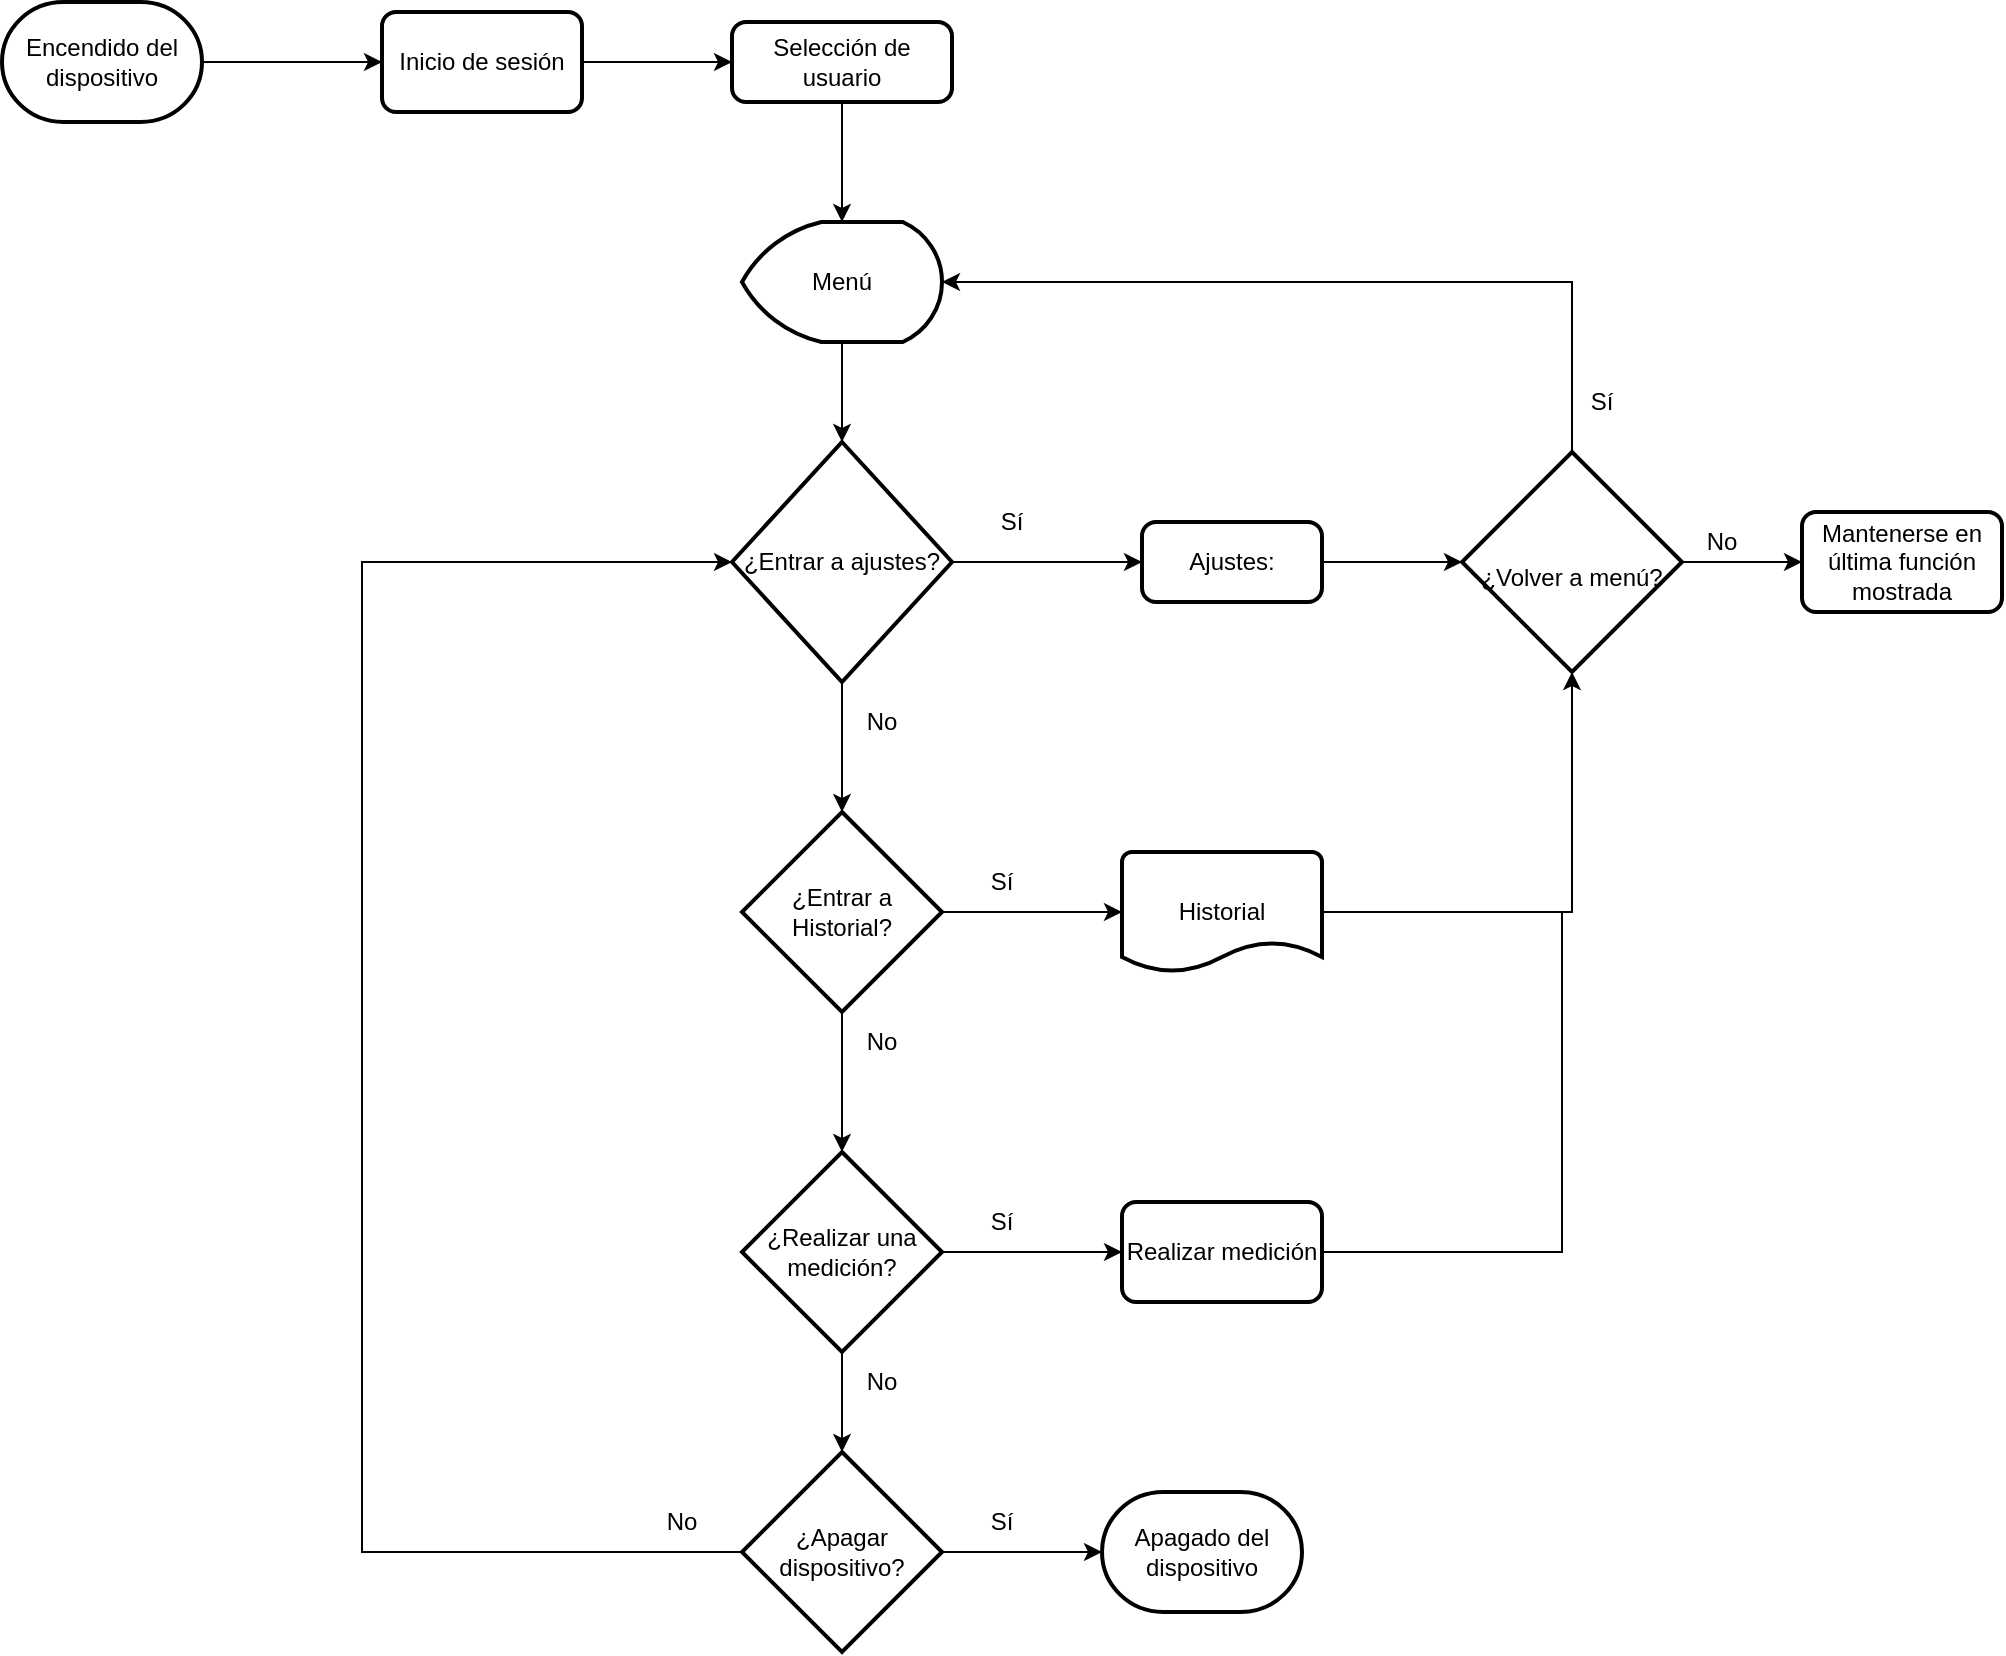 <mxfile version="15.6.6" type="github">
  <diagram id="Ib975hG2kT8Rjhy9WmjI" name="Page-1">
    <mxGraphModel dx="1635" dy="908" grid="1" gridSize="10" guides="1" tooltips="1" connect="1" arrows="1" fold="1" page="1" pageScale="1" pageWidth="1700" pageHeight="1100" math="0" shadow="0">
      <root>
        <mxCell id="0" />
        <mxCell id="1" parent="0" />
        <mxCell id="6VT2_s6x-18-C2tRzZqN-31" style="edgeStyle=orthogonalEdgeStyle;rounded=0;orthogonalLoop=1;jettySize=auto;html=1;exitX=1;exitY=0.5;exitDx=0;exitDy=0;exitPerimeter=0;" parent="1" source="6VT2_s6x-18-C2tRzZqN-3" target="6VT2_s6x-18-C2tRzZqN-24" edge="1">
          <mxGeometry relative="1" as="geometry" />
        </mxCell>
        <mxCell id="6VT2_s6x-18-C2tRzZqN-3" value="¿Entrar a ajustes?" style="strokeWidth=2;html=1;shape=mxgraph.flowchart.decision;whiteSpace=wrap;fillColor=default;strokeColor=default;fontColor=default;" parent="1" vertex="1">
          <mxGeometry x="795" y="255" width="110" height="120" as="geometry" />
        </mxCell>
        <mxCell id="6VT2_s6x-18-C2tRzZqN-30" style="edgeStyle=orthogonalEdgeStyle;rounded=0;orthogonalLoop=1;jettySize=auto;html=1;exitX=1;exitY=0.5;exitDx=0;exitDy=0;exitPerimeter=0;entryX=0;entryY=0.5;entryDx=0;entryDy=0;entryPerimeter=0;" parent="1" source="6VT2_s6x-18-C2tRzZqN-4" target="6VT2_s6x-18-C2tRzZqN-20" edge="1">
          <mxGeometry relative="1" as="geometry" />
        </mxCell>
        <mxCell id="6VT2_s6x-18-C2tRzZqN-4" value="¿Entrar a Historial?" style="strokeWidth=2;html=1;shape=mxgraph.flowchart.decision;whiteSpace=wrap;fillColor=default;strokeColor=default;fontColor=default;" parent="1" vertex="1">
          <mxGeometry x="800" y="440" width="100" height="100" as="geometry" />
        </mxCell>
        <mxCell id="6VT2_s6x-18-C2tRzZqN-11" style="edgeStyle=orthogonalEdgeStyle;rounded=0;orthogonalLoop=1;jettySize=auto;html=1;exitX=0.5;exitY=1;exitDx=0;exitDy=0;exitPerimeter=0;entryX=0.5;entryY=0;entryDx=0;entryDy=0;entryPerimeter=0;" parent="1" source="6VT2_s6x-18-C2tRzZqN-5" target="6VT2_s6x-18-C2tRzZqN-10" edge="1">
          <mxGeometry relative="1" as="geometry" />
        </mxCell>
        <mxCell id="6VT2_s6x-18-C2tRzZqN-33" style="edgeStyle=orthogonalEdgeStyle;rounded=0;orthogonalLoop=1;jettySize=auto;html=1;exitX=1;exitY=0.5;exitDx=0;exitDy=0;exitPerimeter=0;" parent="1" source="6VT2_s6x-18-C2tRzZqN-5" target="6VT2_s6x-18-C2tRzZqN-28" edge="1">
          <mxGeometry relative="1" as="geometry" />
        </mxCell>
        <mxCell id="6VT2_s6x-18-C2tRzZqN-5" value="¿Realizar una medición?" style="strokeWidth=2;html=1;shape=mxgraph.flowchart.decision;whiteSpace=wrap;fillColor=default;strokeColor=default;fontColor=default;" parent="1" vertex="1">
          <mxGeometry x="800" y="610" width="100" height="100" as="geometry" />
        </mxCell>
        <mxCell id="6VT2_s6x-18-C2tRzZqN-6" value="" style="endArrow=classic;html=1;rounded=0;exitX=0.5;exitY=1;exitDx=0;exitDy=0;exitPerimeter=0;entryX=0.5;entryY=0;entryDx=0;entryDy=0;entryPerimeter=0;" parent="1" source="6VT2_s6x-18-C2tRzZqN-3" target="6VT2_s6x-18-C2tRzZqN-4" edge="1">
          <mxGeometry width="50" height="50" relative="1" as="geometry">
            <mxPoint x="700" y="290" as="sourcePoint" />
            <mxPoint x="750" y="240" as="targetPoint" />
          </mxGeometry>
        </mxCell>
        <mxCell id="6VT2_s6x-18-C2tRzZqN-7" value="No" style="text;html=1;strokeColor=none;fillColor=none;align=center;verticalAlign=middle;whiteSpace=wrap;rounded=0;fontColor=default;" parent="1" vertex="1">
          <mxGeometry x="840" y="380" width="60" height="30" as="geometry" />
        </mxCell>
        <mxCell id="6VT2_s6x-18-C2tRzZqN-8" value="" style="endArrow=classic;html=1;rounded=0;entryX=0.5;entryY=0;entryDx=0;entryDy=0;entryPerimeter=0;exitX=0.5;exitY=1;exitDx=0;exitDy=0;exitPerimeter=0;strokeColor=default;labelBackgroundColor=default;fontColor=default;" parent="1" target="6VT2_s6x-18-C2tRzZqN-5" edge="1" source="6VT2_s6x-18-C2tRzZqN-4">
          <mxGeometry width="50" height="50" relative="1" as="geometry">
            <mxPoint x="850" y="620" as="sourcePoint" />
            <mxPoint x="850" y="680" as="targetPoint" />
          </mxGeometry>
        </mxCell>
        <mxCell id="6VT2_s6x-18-C2tRzZqN-9" value="No" style="text;html=1;strokeColor=none;fillColor=none;align=center;verticalAlign=middle;whiteSpace=wrap;rounded=0;fontColor=default;" parent="1" vertex="1">
          <mxGeometry x="840" y="540" width="60" height="30" as="geometry" />
        </mxCell>
        <mxCell id="6VT2_s6x-18-C2tRzZqN-32" style="edgeStyle=orthogonalEdgeStyle;rounded=0;orthogonalLoop=1;jettySize=auto;html=1;exitX=0;exitY=0.5;exitDx=0;exitDy=0;exitPerimeter=0;entryX=0;entryY=0.5;entryDx=0;entryDy=0;entryPerimeter=0;strokeColor=default;labelBackgroundColor=default;fontColor=default;" parent="1" source="6VT2_s6x-18-C2tRzZqN-10" target="6VT2_s6x-18-C2tRzZqN-3" edge="1">
          <mxGeometry relative="1" as="geometry">
            <Array as="points">
              <mxPoint x="610" y="810" />
              <mxPoint x="610" y="315" />
            </Array>
          </mxGeometry>
        </mxCell>
        <mxCell id="yv2IDGV4ERRo5olJ93gg-5" style="edgeStyle=orthogonalEdgeStyle;rounded=0;orthogonalLoop=1;jettySize=auto;html=1;exitX=1;exitY=0.5;exitDx=0;exitDy=0;exitPerimeter=0;entryX=0;entryY=0.5;entryDx=0;entryDy=0;entryPerimeter=0;labelBackgroundColor=default;fontColor=default;strokeColor=default;" edge="1" parent="1" source="6VT2_s6x-18-C2tRzZqN-10" target="6VT2_s6x-18-C2tRzZqN-15">
          <mxGeometry relative="1" as="geometry" />
        </mxCell>
        <mxCell id="6VT2_s6x-18-C2tRzZqN-10" value="¿Apagar dispositivo?" style="strokeWidth=2;html=1;shape=mxgraph.flowchart.decision;whiteSpace=wrap;fillColor=default;strokeColor=default;fontColor=default;" parent="1" vertex="1">
          <mxGeometry x="800" y="760" width="100" height="100" as="geometry" />
        </mxCell>
        <mxCell id="6VT2_s6x-18-C2tRzZqN-12" value="No" style="text;html=1;strokeColor=none;fillColor=none;align=center;verticalAlign=middle;whiteSpace=wrap;rounded=0;fontColor=default;" parent="1" vertex="1">
          <mxGeometry x="840" y="710" width="60" height="30" as="geometry" />
        </mxCell>
        <mxCell id="yv2IDGV4ERRo5olJ93gg-2" style="edgeStyle=orthogonalEdgeStyle;rounded=0;orthogonalLoop=1;jettySize=auto;html=1;exitX=1;exitY=0.5;exitDx=0;exitDy=0;exitPerimeter=0;entryX=0;entryY=0.5;entryDx=0;entryDy=0;labelBackgroundColor=default;fontColor=default;strokeColor=default;" edge="1" parent="1" source="yv2IDGV4ERRo5olJ93gg-9" target="6VT2_s6x-18-C2tRzZqN-59">
          <mxGeometry relative="1" as="geometry">
            <mxPoint x="560" y="90" as="sourcePoint" />
          </mxGeometry>
        </mxCell>
        <mxCell id="6VT2_s6x-18-C2tRzZqN-15" value="Apagado del dispositivo" style="strokeWidth=2;html=1;shape=mxgraph.flowchart.terminator;whiteSpace=wrap;fillColor=default;strokeColor=default;fontColor=default;" parent="1" vertex="1">
          <mxGeometry x="980" y="780" width="100" height="60" as="geometry" />
        </mxCell>
        <mxCell id="6VT2_s6x-18-C2tRzZqN-17" value="Sí" style="text;html=1;strokeColor=none;fillColor=none;align=center;verticalAlign=middle;whiteSpace=wrap;rounded=0;fontColor=default;" parent="1" vertex="1">
          <mxGeometry x="900" y="780" width="60" height="30" as="geometry" />
        </mxCell>
        <mxCell id="6VT2_s6x-18-C2tRzZqN-80" style="edgeStyle=orthogonalEdgeStyle;rounded=0;orthogonalLoop=1;jettySize=auto;html=1;exitX=1;exitY=0.5;exitDx=0;exitDy=0;exitPerimeter=0;entryX=0.5;entryY=1;entryDx=0;entryDy=0;entryPerimeter=0;" parent="1" source="6VT2_s6x-18-C2tRzZqN-20" target="6VT2_s6x-18-C2tRzZqN-77" edge="1">
          <mxGeometry relative="1" as="geometry" />
        </mxCell>
        <mxCell id="6VT2_s6x-18-C2tRzZqN-20" value="Historial" style="strokeWidth=2;html=1;shape=mxgraph.flowchart.document2;whiteSpace=wrap;size=0.25;fillColor=default;strokeColor=default;fontColor=default;" parent="1" vertex="1">
          <mxGeometry x="990" y="460" width="100" height="60" as="geometry" />
        </mxCell>
        <mxCell id="6VT2_s6x-18-C2tRzZqN-23" value="No" style="text;html=1;strokeColor=none;fillColor=none;align=center;verticalAlign=middle;whiteSpace=wrap;rounded=0;fontColor=default;" parent="1" vertex="1">
          <mxGeometry x="740" y="780" width="60" height="30" as="geometry" />
        </mxCell>
        <mxCell id="6VT2_s6x-18-C2tRzZqN-79" style="edgeStyle=orthogonalEdgeStyle;rounded=0;orthogonalLoop=1;jettySize=auto;html=1;exitX=1;exitY=0.5;exitDx=0;exitDy=0;entryX=0;entryY=0.5;entryDx=0;entryDy=0;entryPerimeter=0;" parent="1" source="6VT2_s6x-18-C2tRzZqN-24" target="6VT2_s6x-18-C2tRzZqN-77" edge="1">
          <mxGeometry relative="1" as="geometry" />
        </mxCell>
        <mxCell id="6VT2_s6x-18-C2tRzZqN-24" value="Ajustes:&lt;br&gt;" style="rounded=1;whiteSpace=wrap;html=1;absoluteArcSize=1;arcSize=14;strokeWidth=2;fillColor=default;strokeColor=default;fontColor=default;" parent="1" vertex="1">
          <mxGeometry x="1000" y="295" width="90" height="40" as="geometry" />
        </mxCell>
        <mxCell id="6VT2_s6x-18-C2tRzZqN-26" value="Sí" style="text;html=1;strokeColor=none;fillColor=none;align=center;verticalAlign=middle;whiteSpace=wrap;rounded=0;fontColor=default;" parent="1" vertex="1">
          <mxGeometry x="905" y="280" width="60" height="30" as="geometry" />
        </mxCell>
        <mxCell id="6VT2_s6x-18-C2tRzZqN-27" value="Sí" style="text;html=1;strokeColor=none;fillColor=none;align=center;verticalAlign=middle;whiteSpace=wrap;rounded=0;fontColor=default;" parent="1" vertex="1">
          <mxGeometry x="900" y="460" width="60" height="30" as="geometry" />
        </mxCell>
        <mxCell id="6VT2_s6x-18-C2tRzZqN-89" style="edgeStyle=orthogonalEdgeStyle;rounded=0;orthogonalLoop=1;jettySize=auto;html=1;exitX=1;exitY=0.5;exitDx=0;exitDy=0;endArrow=none;endFill=0;strokeColor=default;labelBackgroundColor=default;fontColor=default;" parent="1" source="6VT2_s6x-18-C2tRzZqN-28" edge="1">
          <mxGeometry relative="1" as="geometry">
            <mxPoint x="1210" y="490" as="targetPoint" />
            <Array as="points">
              <mxPoint x="1210" y="660" />
              <mxPoint x="1210" y="490" />
            </Array>
          </mxGeometry>
        </mxCell>
        <mxCell id="6VT2_s6x-18-C2tRzZqN-28" value="Realizar medición" style="rounded=1;whiteSpace=wrap;html=1;absoluteArcSize=1;arcSize=14;strokeWidth=2;fillColor=default;strokeColor=default;fontColor=default;" parent="1" vertex="1">
          <mxGeometry x="990" y="635" width="100" height="50" as="geometry" />
        </mxCell>
        <mxCell id="6VT2_s6x-18-C2tRzZqN-35" value="Sí" style="text;html=1;strokeColor=none;fillColor=none;align=center;verticalAlign=middle;whiteSpace=wrap;rounded=0;fontColor=default;" parent="1" vertex="1">
          <mxGeometry x="900" y="630" width="60" height="30" as="geometry" />
        </mxCell>
        <mxCell id="yv2IDGV4ERRo5olJ93gg-3" style="edgeStyle=orthogonalEdgeStyle;rounded=0;orthogonalLoop=1;jettySize=auto;html=1;exitX=1;exitY=0.5;exitDx=0;exitDy=0;entryX=0;entryY=0.5;entryDx=0;entryDy=0;labelBackgroundColor=default;fontColor=default;strokeColor=default;" edge="1" parent="1" source="6VT2_s6x-18-C2tRzZqN-59" target="yv2IDGV4ERRo5olJ93gg-1">
          <mxGeometry relative="1" as="geometry" />
        </mxCell>
        <mxCell id="6VT2_s6x-18-C2tRzZqN-59" value="Inicio de sesión" style="rounded=1;whiteSpace=wrap;html=1;absoluteArcSize=1;arcSize=14;strokeWidth=2;fillColor=default;strokeColor=default;fontColor=default;labelBackgroundColor=default;" parent="1" vertex="1">
          <mxGeometry x="620" y="40" width="100" height="50" as="geometry" />
        </mxCell>
        <mxCell id="6VT2_s6x-18-C2tRzZqN-75" style="edgeStyle=orthogonalEdgeStyle;rounded=0;orthogonalLoop=1;jettySize=auto;html=1;exitX=0.5;exitY=1;exitDx=0;exitDy=0;exitPerimeter=0;entryX=0.5;entryY=0;entryDx=0;entryDy=0;entryPerimeter=0;" parent="1" source="6VT2_s6x-18-C2tRzZqN-73" target="6VT2_s6x-18-C2tRzZqN-3" edge="1">
          <mxGeometry relative="1" as="geometry" />
        </mxCell>
        <mxCell id="6VT2_s6x-18-C2tRzZqN-73" value="Menú" style="strokeWidth=2;html=1;shape=mxgraph.flowchart.display;whiteSpace=wrap;fillColor=default;strokeColor=default;fontColor=default;" parent="1" vertex="1">
          <mxGeometry x="800" y="145" width="100" height="60" as="geometry" />
        </mxCell>
        <mxCell id="6VT2_s6x-18-C2tRzZqN-81" style="edgeStyle=orthogonalEdgeStyle;rounded=0;orthogonalLoop=1;jettySize=auto;html=1;exitX=0.5;exitY=0;exitDx=0;exitDy=0;exitPerimeter=0;entryX=1;entryY=0.5;entryDx=0;entryDy=0;entryPerimeter=0;" parent="1" source="6VT2_s6x-18-C2tRzZqN-77" target="6VT2_s6x-18-C2tRzZqN-73" edge="1">
          <mxGeometry relative="1" as="geometry" />
        </mxCell>
        <mxCell id="6VT2_s6x-18-C2tRzZqN-84" style="edgeStyle=orthogonalEdgeStyle;rounded=0;orthogonalLoop=1;jettySize=auto;html=1;exitX=1;exitY=0.5;exitDx=0;exitDy=0;exitPerimeter=0;entryX=0;entryY=0.5;entryDx=0;entryDy=0;" parent="1" source="6VT2_s6x-18-C2tRzZqN-77" target="6VT2_s6x-18-C2tRzZqN-83" edge="1">
          <mxGeometry relative="1" as="geometry" />
        </mxCell>
        <mxCell id="6VT2_s6x-18-C2tRzZqN-77" value="&lt;br&gt;¿Volver a menú?" style="strokeWidth=2;html=1;shape=mxgraph.flowchart.decision;whiteSpace=wrap;fillColor=default;strokeColor=default;fontColor=default;" parent="1" vertex="1">
          <mxGeometry x="1160" y="260" width="110" height="110" as="geometry" />
        </mxCell>
        <mxCell id="6VT2_s6x-18-C2tRzZqN-83" value="Mantenerse en última función mostrada" style="rounded=1;whiteSpace=wrap;html=1;absoluteArcSize=1;arcSize=14;strokeWidth=2;fillColor=default;strokeColor=default;fontColor=default;" parent="1" vertex="1">
          <mxGeometry x="1330" y="290" width="100" height="50" as="geometry" />
        </mxCell>
        <mxCell id="6VT2_s6x-18-C2tRzZqN-85" value="No" style="text;html=1;strokeColor=none;fillColor=none;align=center;verticalAlign=middle;whiteSpace=wrap;rounded=0;fontColor=default;" parent="1" vertex="1">
          <mxGeometry x="1260" y="290" width="60" height="30" as="geometry" />
        </mxCell>
        <mxCell id="6VT2_s6x-18-C2tRzZqN-86" value="Sí" style="text;html=1;strokeColor=none;fillColor=none;align=center;verticalAlign=middle;whiteSpace=wrap;rounded=0;fontColor=default;" parent="1" vertex="1">
          <mxGeometry x="1200" y="220" width="60" height="30" as="geometry" />
        </mxCell>
        <mxCell id="bwFNti29oEkMIQWysHxP-2" style="edgeStyle=orthogonalEdgeStyle;rounded=0;orthogonalLoop=1;jettySize=auto;html=1;exitX=0.5;exitY=1;exitDx=0;exitDy=0;entryX=0.5;entryY=0;entryDx=0;entryDy=0;entryPerimeter=0;fontColor=default;strokeColor=default;labelBackgroundColor=default;" parent="1" source="yv2IDGV4ERRo5olJ93gg-1" target="6VT2_s6x-18-C2tRzZqN-73" edge="1">
          <mxGeometry relative="1" as="geometry">
            <mxPoint x="850" y="190" as="sourcePoint" />
          </mxGeometry>
        </mxCell>
        <mxCell id="yv2IDGV4ERRo5olJ93gg-1" value="Selección de usuario" style="rounded=1;whiteSpace=wrap;html=1;absoluteArcSize=1;arcSize=14;strokeWidth=2;fillColor=default;strokeColor=default;fontColor=default;" vertex="1" parent="1">
          <mxGeometry x="795" y="45" width="110" height="40" as="geometry" />
        </mxCell>
        <mxCell id="yv2IDGV4ERRo5olJ93gg-9" value="Encendido del dispositivo" style="strokeWidth=2;html=1;shape=mxgraph.flowchart.terminator;whiteSpace=wrap;fillColor=default;strokeColor=default;fontColor=default;" vertex="1" parent="1">
          <mxGeometry x="430" y="35" width="100" height="60" as="geometry" />
        </mxCell>
      </root>
    </mxGraphModel>
  </diagram>
</mxfile>

